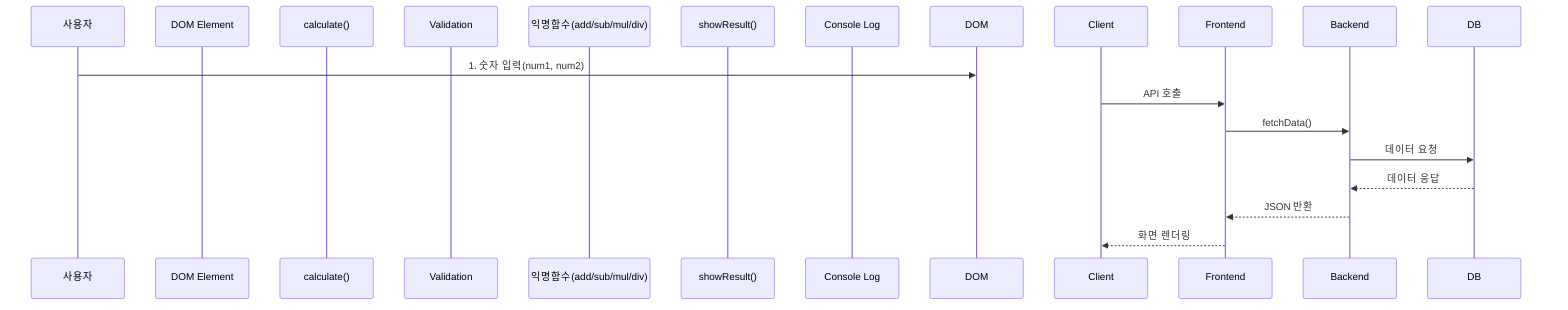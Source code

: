 sequenceDiagram
  participant User as 사용자
  participant Dom as DOM Element
  participant calculate()
  participant Val as Validation
  participant Math as 익명함수(add/sub/mul/div)
  participant UI as showResult()
  participant Console as Console Log

  User->>DOM: 1. 숫자 입력(num1, num2)


  Client->>Frontend: API 호출
  Frontend->>Backend: fetchData()
  Backend->>DB: 데이터 요청
  DB-->>Backend: 데이터 응답
  Backend-->>Frontend: JSON 반환
  Frontend-->>Client: 화면 렌더링